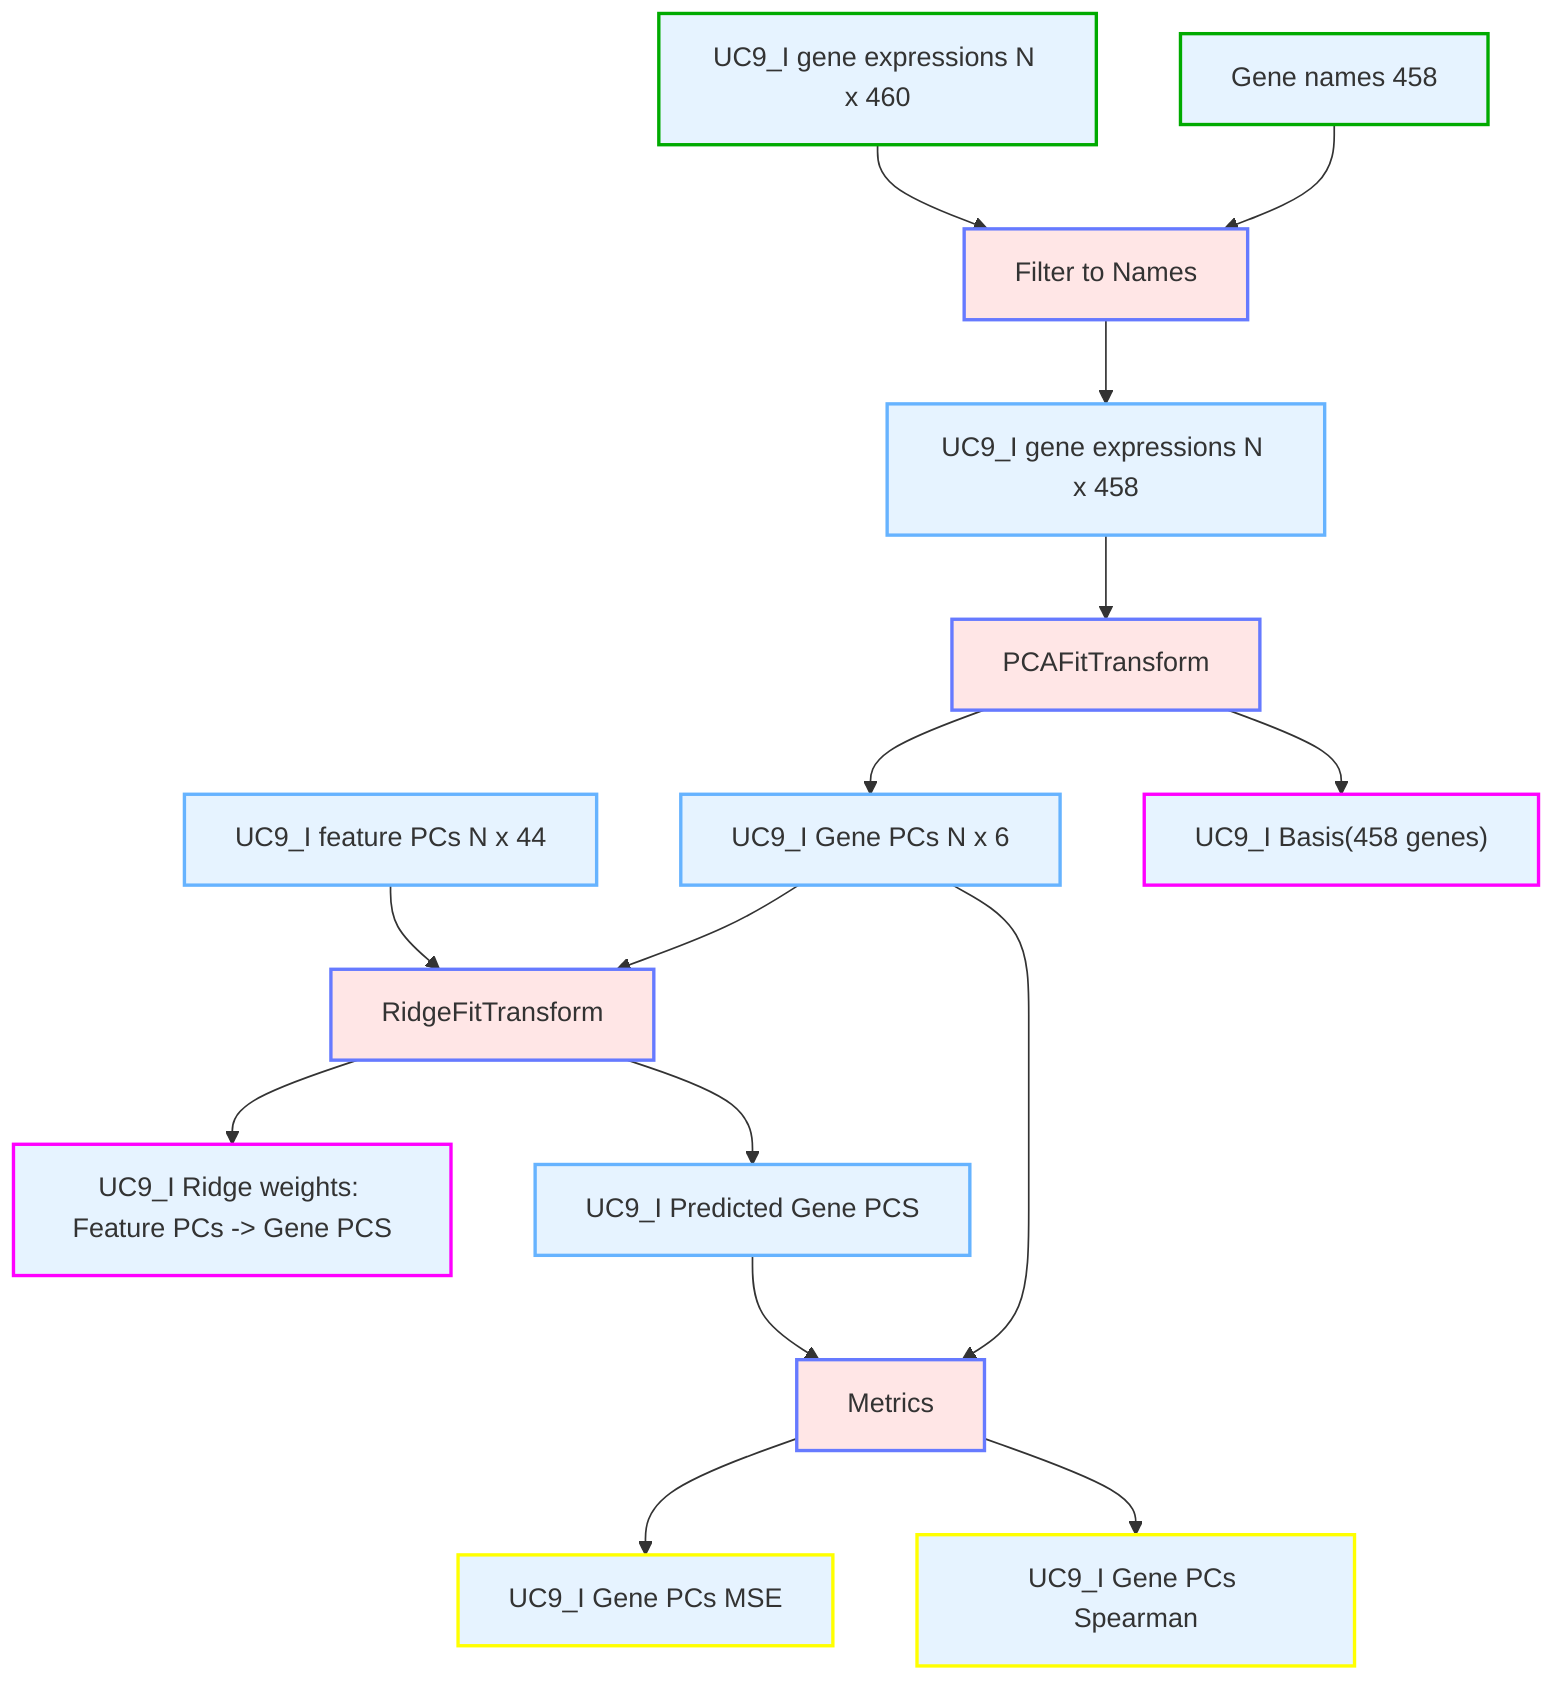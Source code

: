 %%{init: {'themeVariables': {'nodeTextColor':'#000'}}}%%
flowchart TD
    classDef data fill:#e6f3ff,stroke:#66b3ff,stroke-width:2px
    classDef op fill:#ffe6e6,stroke:#667aff,stroke-width:2px,shape:round-rect
    classDef inputData fill:#e6f3ff,stroke:#00AA00,stroke-width:2px
    classDef outputData fill:#e6f3ff,stroke:#FF00FF,stroke-width:2px
    classDef outputMetric fill:#e6f3ff,stroke:#FFFF00,stroke-width:2px

    data4["UC9_I feature PCs N x 44"]:::data
    data17["Gene names 458"]:::inputData
    data6["UC9_I gene expressions N x 460"]:::inputData
    data6 & data17--> op4["Filter to Names"]:::op
    op4 --> data7["UC9_I gene expressions N x 458"]:::data
    data7 --> op5["PCAFitTransform"]:::op
    op5 --> data8["UC9_I Gene PCs N x 6"]:::data
    op5 --> data9["UC9_I Basis(458 genes)"]:::outputData

    data4 & data8 --> op6["RidgeFitTransform"]:::op
    op6 --> data10["UC9_I Ridge weights: Feature PCs -> Gene PCS"]:::outputData
    op6 --> data11["UC9_I Predicted Gene PCS"]:::data
    data11 --> op8["Metrics"]:::op
    op8 --> data12["UC9_I Gene PCs MSE"]:::outputMetric
    op8 --> data13["UC9_I Gene PCs Spearman"]:::outputMetric
    data8 --> op8